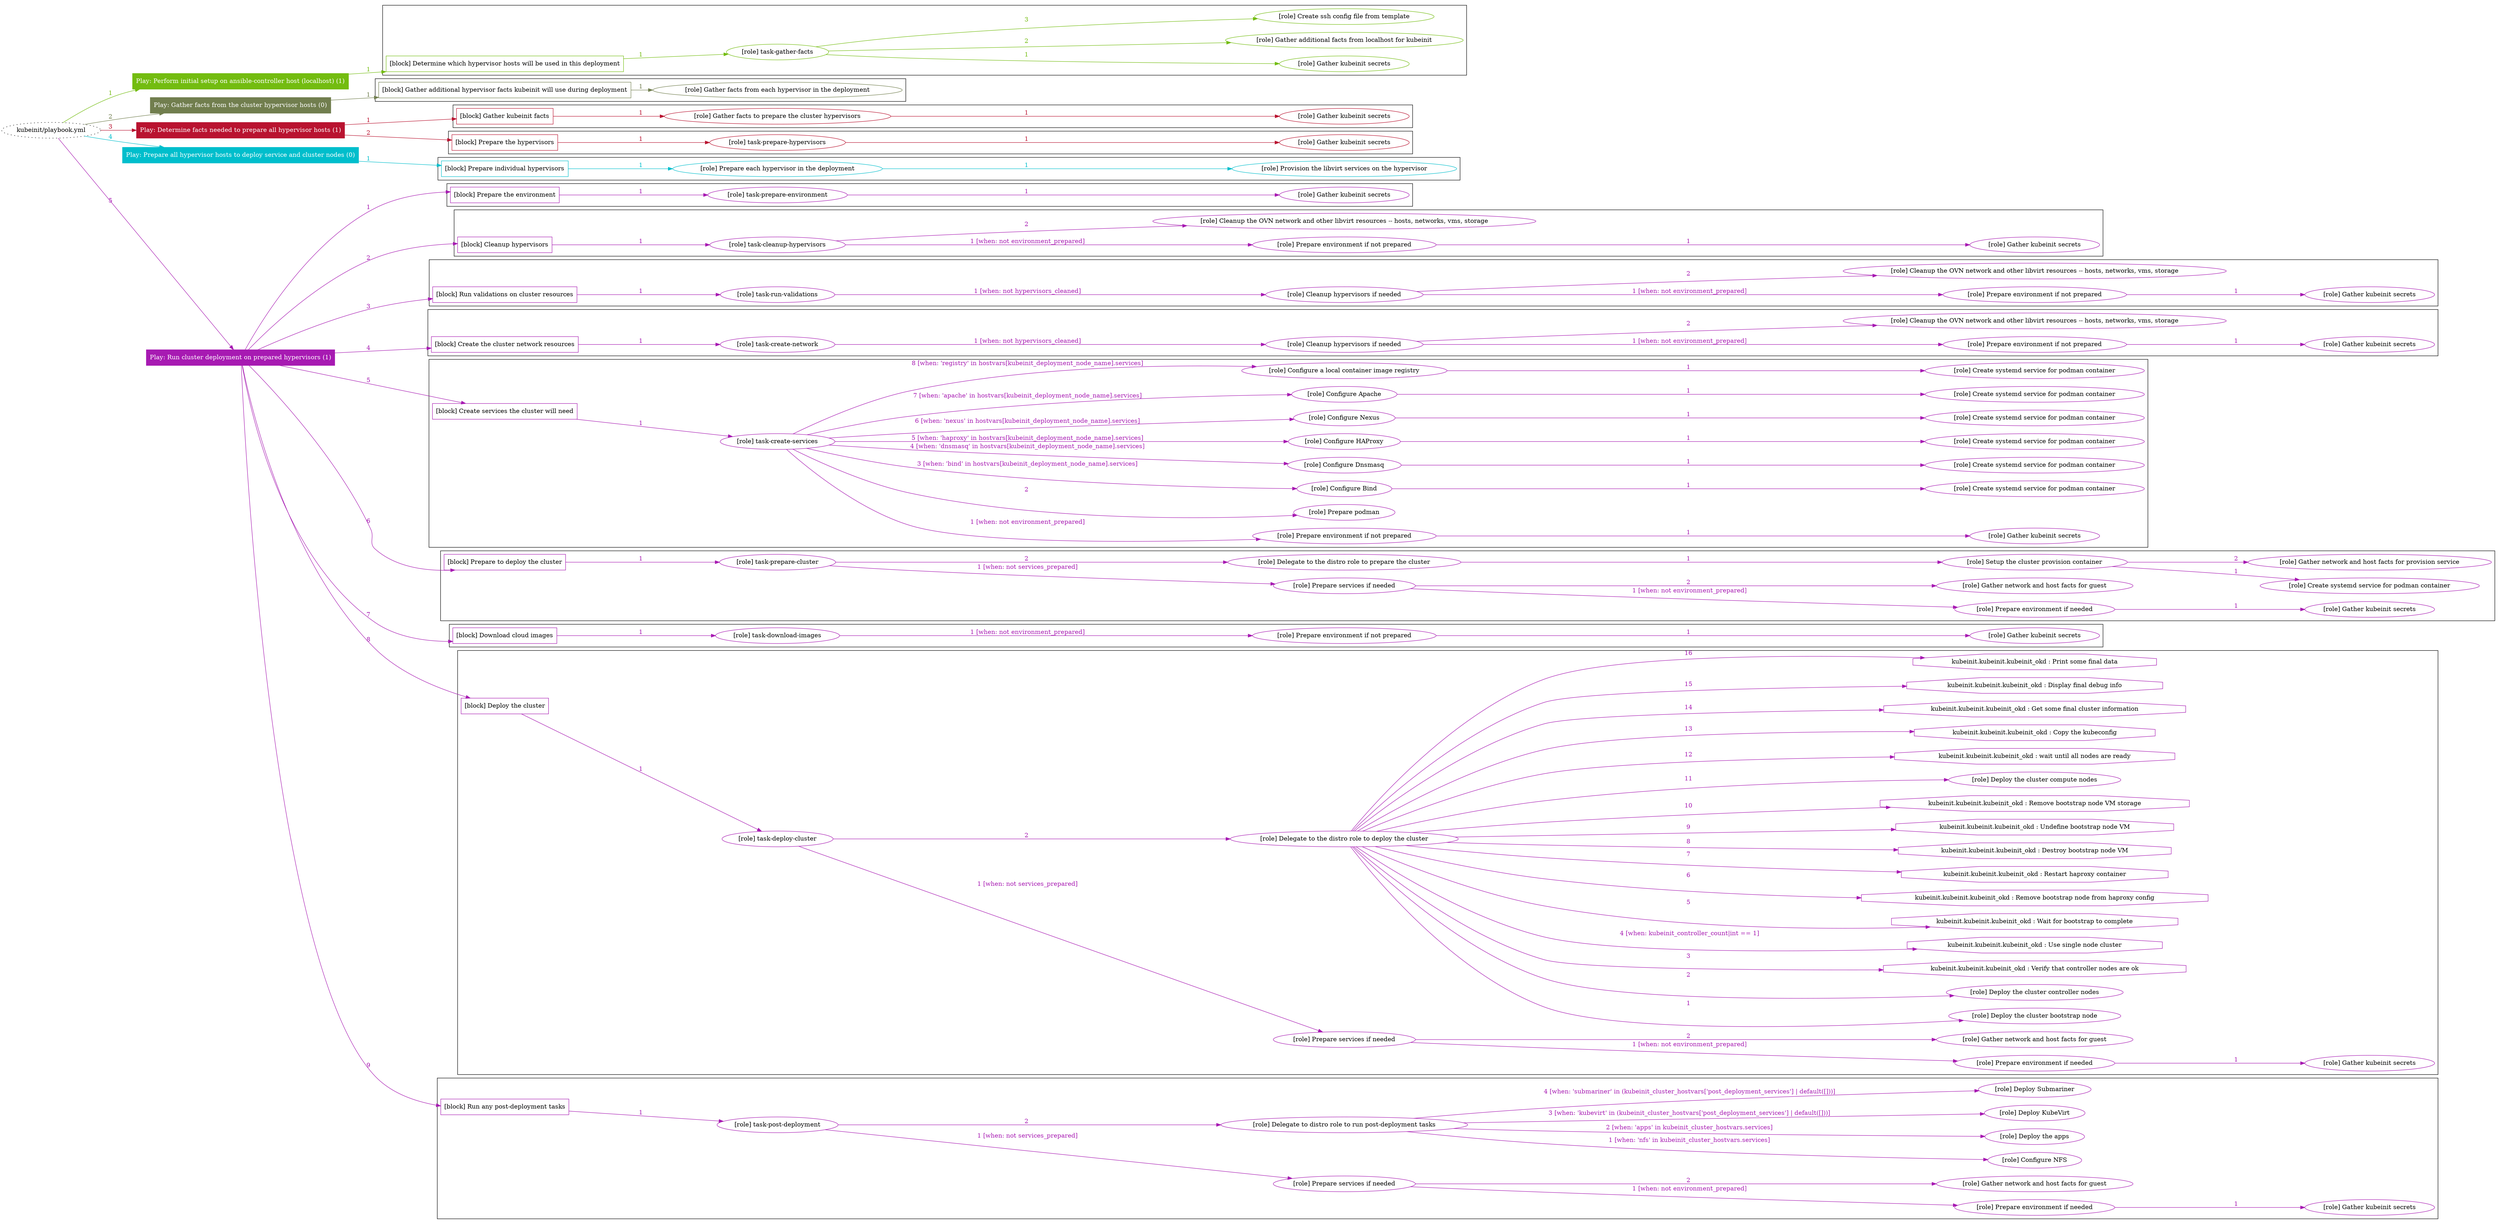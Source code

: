 digraph {
	graph [concentrate=true ordering=in rankdir=LR ratio=fill]
	edge [esep=5 sep=10]
	"kubeinit/playbook.yml" [URL="/home/runner/work/kubeinit/kubeinit/kubeinit/playbook.yml" id=playbook_c4d3432f style=dotted]
	"kubeinit/playbook.yml" -> play_cd29780c [label="1 " color="#73bc10" fontcolor="#73bc10" id=edge_2e0202db labeltooltip="1 " tooltip="1 "]
	subgraph "Play: Perform initial setup on ansible-controller host (localhost) (1)" {
		play_cd29780c [label="Play: Perform initial setup on ansible-controller host (localhost) (1)" URL="/home/runner/work/kubeinit/kubeinit/kubeinit/playbook.yml" color="#73bc10" fontcolor="#ffffff" id=play_cd29780c shape=box style=filled tooltip=localhost]
		play_cd29780c -> block_197fd288 [label=1 color="#73bc10" fontcolor="#73bc10" id=edge_9e8c7dcc labeltooltip=1 tooltip=1]
		subgraph cluster_block_197fd288 {
			block_197fd288 [label="[block] Determine which hypervisor hosts will be used in this deployment" URL="/home/runner/work/kubeinit/kubeinit/kubeinit/playbook.yml" color="#73bc10" id=block_197fd288 labeltooltip="Determine which hypervisor hosts will be used in this deployment" shape=box tooltip="Determine which hypervisor hosts will be used in this deployment"]
			block_197fd288 -> role_1648de6a [label="1 " color="#73bc10" fontcolor="#73bc10" id=edge_9220f8f6 labeltooltip="1 " tooltip="1 "]
			subgraph "task-gather-facts" {
				role_1648de6a [label="[role] task-gather-facts" URL="/home/runner/work/kubeinit/kubeinit/kubeinit/playbook.yml" color="#73bc10" id=role_1648de6a tooltip="task-gather-facts"]
				role_1648de6a -> role_ef121a30 [label="1 " color="#73bc10" fontcolor="#73bc10" id=edge_6e8f5e48 labeltooltip="1 " tooltip="1 "]
				subgraph "Gather kubeinit secrets" {
					role_ef121a30 [label="[role] Gather kubeinit secrets" URL="/home/runner/.ansible/collections/ansible_collections/kubeinit/kubeinit/roles/kubeinit_prepare/tasks/build_hypervisors_group.yml" color="#73bc10" id=role_ef121a30 tooltip="Gather kubeinit secrets"]
				}
				role_1648de6a -> role_f07cd68c [label="2 " color="#73bc10" fontcolor="#73bc10" id=edge_1c71c338 labeltooltip="2 " tooltip="2 "]
				subgraph "Gather additional facts from localhost for kubeinit" {
					role_f07cd68c [label="[role] Gather additional facts from localhost for kubeinit" URL="/home/runner/.ansible/collections/ansible_collections/kubeinit/kubeinit/roles/kubeinit_prepare/tasks/build_hypervisors_group.yml" color="#73bc10" id=role_f07cd68c tooltip="Gather additional facts from localhost for kubeinit"]
				}
				role_1648de6a -> role_0236a379 [label="3 " color="#73bc10" fontcolor="#73bc10" id=edge_98c582c3 labeltooltip="3 " tooltip="3 "]
				subgraph "Create ssh config file from template" {
					role_0236a379 [label="[role] Create ssh config file from template" URL="/home/runner/.ansible/collections/ansible_collections/kubeinit/kubeinit/roles/kubeinit_prepare/tasks/build_hypervisors_group.yml" color="#73bc10" id=role_0236a379 tooltip="Create ssh config file from template"]
				}
			}
		}
	}
	"kubeinit/playbook.yml" -> play_8e2837c6 [label="2 " color="#717e4e" fontcolor="#717e4e" id=edge_7dd32201 labeltooltip="2 " tooltip="2 "]
	subgraph "Play: Gather facts from the cluster hypervisor hosts (0)" {
		play_8e2837c6 [label="Play: Gather facts from the cluster hypervisor hosts (0)" URL="/home/runner/work/kubeinit/kubeinit/kubeinit/playbook.yml" color="#717e4e" fontcolor="#ffffff" id=play_8e2837c6 shape=box style=filled tooltip="Play: Gather facts from the cluster hypervisor hosts (0)"]
		play_8e2837c6 -> block_adbed93a [label=1 color="#717e4e" fontcolor="#717e4e" id=edge_3a21578e labeltooltip=1 tooltip=1]
		subgraph cluster_block_adbed93a {
			block_adbed93a [label="[block] Gather additional hypervisor facts kubeinit will use during deployment" URL="/home/runner/work/kubeinit/kubeinit/kubeinit/playbook.yml" color="#717e4e" id=block_adbed93a labeltooltip="Gather additional hypervisor facts kubeinit will use during deployment" shape=box tooltip="Gather additional hypervisor facts kubeinit will use during deployment"]
			block_adbed93a -> role_b770455c [label="1 " color="#717e4e" fontcolor="#717e4e" id=edge_12ca8ce4 labeltooltip="1 " tooltip="1 "]
			subgraph "Gather facts from each hypervisor in the deployment" {
				role_b770455c [label="[role] Gather facts from each hypervisor in the deployment" URL="/home/runner/work/kubeinit/kubeinit/kubeinit/playbook.yml" color="#717e4e" id=role_b770455c tooltip="Gather facts from each hypervisor in the deployment"]
			}
		}
	}
	"kubeinit/playbook.yml" -> play_994c0980 [label="3 " color="#b91330" fontcolor="#b91330" id=edge_c94c2992 labeltooltip="3 " tooltip="3 "]
	subgraph "Play: Determine facts needed to prepare all hypervisor hosts (1)" {
		play_994c0980 [label="Play: Determine facts needed to prepare all hypervisor hosts (1)" URL="/home/runner/work/kubeinit/kubeinit/kubeinit/playbook.yml" color="#b91330" fontcolor="#ffffff" id=play_994c0980 shape=box style=filled tooltip=localhost]
		play_994c0980 -> block_466308b8 [label=1 color="#b91330" fontcolor="#b91330" id=edge_34e60f19 labeltooltip=1 tooltip=1]
		subgraph cluster_block_466308b8 {
			block_466308b8 [label="[block] Gather kubeinit facts" URL="/home/runner/work/kubeinit/kubeinit/kubeinit/playbook.yml" color="#b91330" id=block_466308b8 labeltooltip="Gather kubeinit facts" shape=box tooltip="Gather kubeinit facts"]
			block_466308b8 -> role_203bd716 [label="1 " color="#b91330" fontcolor="#b91330" id=edge_0c943f32 labeltooltip="1 " tooltip="1 "]
			subgraph "Gather facts to prepare the cluster hypervisors" {
				role_203bd716 [label="[role] Gather facts to prepare the cluster hypervisors" URL="/home/runner/work/kubeinit/kubeinit/kubeinit/playbook.yml" color="#b91330" id=role_203bd716 tooltip="Gather facts to prepare the cluster hypervisors"]
				role_203bd716 -> role_24edb521 [label="1 " color="#b91330" fontcolor="#b91330" id=edge_58701f27 labeltooltip="1 " tooltip="1 "]
				subgraph "Gather kubeinit secrets" {
					role_24edb521 [label="[role] Gather kubeinit secrets" URL="/home/runner/.ansible/collections/ansible_collections/kubeinit/kubeinit/roles/kubeinit_prepare/tasks/gather_kubeinit_facts.yml" color="#b91330" id=role_24edb521 tooltip="Gather kubeinit secrets"]
				}
			}
		}
		play_994c0980 -> block_84ade660 [label=2 color="#b91330" fontcolor="#b91330" id=edge_c3385de6 labeltooltip=2 tooltip=2]
		subgraph cluster_block_84ade660 {
			block_84ade660 [label="[block] Prepare the hypervisors" URL="/home/runner/work/kubeinit/kubeinit/kubeinit/playbook.yml" color="#b91330" id=block_84ade660 labeltooltip="Prepare the hypervisors" shape=box tooltip="Prepare the hypervisors"]
			block_84ade660 -> role_e37a0176 [label="1 " color="#b91330" fontcolor="#b91330" id=edge_8224c7ac labeltooltip="1 " tooltip="1 "]
			subgraph "task-prepare-hypervisors" {
				role_e37a0176 [label="[role] task-prepare-hypervisors" URL="/home/runner/work/kubeinit/kubeinit/kubeinit/playbook.yml" color="#b91330" id=role_e37a0176 tooltip="task-prepare-hypervisors"]
				role_e37a0176 -> role_591ce38e [label="1 " color="#b91330" fontcolor="#b91330" id=edge_34db3a9b labeltooltip="1 " tooltip="1 "]
				subgraph "Gather kubeinit secrets" {
					role_591ce38e [label="[role] Gather kubeinit secrets" URL="/home/runner/.ansible/collections/ansible_collections/kubeinit/kubeinit/roles/kubeinit_prepare/tasks/gather_kubeinit_facts.yml" color="#b91330" id=role_591ce38e tooltip="Gather kubeinit secrets"]
				}
			}
		}
	}
	"kubeinit/playbook.yml" -> play_8958a615 [label="4 " color="#00becc" fontcolor="#00becc" id=edge_ee5c03a2 labeltooltip="4 " tooltip="4 "]
	subgraph "Play: Prepare all hypervisor hosts to deploy service and cluster nodes (0)" {
		play_8958a615 [label="Play: Prepare all hypervisor hosts to deploy service and cluster nodes (0)" URL="/home/runner/work/kubeinit/kubeinit/kubeinit/playbook.yml" color="#00becc" fontcolor="#ffffff" id=play_8958a615 shape=box style=filled tooltip="Play: Prepare all hypervisor hosts to deploy service and cluster nodes (0)"]
		play_8958a615 -> block_ee07dc0f [label=1 color="#00becc" fontcolor="#00becc" id=edge_0075fde1 labeltooltip=1 tooltip=1]
		subgraph cluster_block_ee07dc0f {
			block_ee07dc0f [label="[block] Prepare individual hypervisors" URL="/home/runner/work/kubeinit/kubeinit/kubeinit/playbook.yml" color="#00becc" id=block_ee07dc0f labeltooltip="Prepare individual hypervisors" shape=box tooltip="Prepare individual hypervisors"]
			block_ee07dc0f -> role_b9882905 [label="1 " color="#00becc" fontcolor="#00becc" id=edge_114e7cd7 labeltooltip="1 " tooltip="1 "]
			subgraph "Prepare each hypervisor in the deployment" {
				role_b9882905 [label="[role] Prepare each hypervisor in the deployment" URL="/home/runner/work/kubeinit/kubeinit/kubeinit/playbook.yml" color="#00becc" id=role_b9882905 tooltip="Prepare each hypervisor in the deployment"]
				role_b9882905 -> role_0d870d12 [label="1 " color="#00becc" fontcolor="#00becc" id=edge_b33a07fb labeltooltip="1 " tooltip="1 "]
				subgraph "Provision the libvirt services on the hypervisor" {
					role_0d870d12 [label="[role] Provision the libvirt services on the hypervisor" URL="/home/runner/.ansible/collections/ansible_collections/kubeinit/kubeinit/roles/kubeinit_prepare/tasks/prepare_hypervisor.yml" color="#00becc" id=role_0d870d12 tooltip="Provision the libvirt services on the hypervisor"]
				}
			}
		}
	}
	"kubeinit/playbook.yml" -> play_27fe9ec4 [label="5 " color="#a71ab2" fontcolor="#a71ab2" id=edge_e209ecdb labeltooltip="5 " tooltip="5 "]
	subgraph "Play: Run cluster deployment on prepared hypervisors (1)" {
		play_27fe9ec4 [label="Play: Run cluster deployment on prepared hypervisors (1)" URL="/home/runner/work/kubeinit/kubeinit/kubeinit/playbook.yml" color="#a71ab2" fontcolor="#ffffff" id=play_27fe9ec4 shape=box style=filled tooltip=localhost]
		play_27fe9ec4 -> block_8d3866d3 [label=1 color="#a71ab2" fontcolor="#a71ab2" id=edge_9d84a3b0 labeltooltip=1 tooltip=1]
		subgraph cluster_block_8d3866d3 {
			block_8d3866d3 [label="[block] Prepare the environment" URL="/home/runner/work/kubeinit/kubeinit/kubeinit/playbook.yml" color="#a71ab2" id=block_8d3866d3 labeltooltip="Prepare the environment" shape=box tooltip="Prepare the environment"]
			block_8d3866d3 -> role_76a72797 [label="1 " color="#a71ab2" fontcolor="#a71ab2" id=edge_682b421b labeltooltip="1 " tooltip="1 "]
			subgraph "task-prepare-environment" {
				role_76a72797 [label="[role] task-prepare-environment" URL="/home/runner/work/kubeinit/kubeinit/kubeinit/playbook.yml" color="#a71ab2" id=role_76a72797 tooltip="task-prepare-environment"]
				role_76a72797 -> role_98009e2b [label="1 " color="#a71ab2" fontcolor="#a71ab2" id=edge_57322896 labeltooltip="1 " tooltip="1 "]
				subgraph "Gather kubeinit secrets" {
					role_98009e2b [label="[role] Gather kubeinit secrets" URL="/home/runner/.ansible/collections/ansible_collections/kubeinit/kubeinit/roles/kubeinit_prepare/tasks/gather_kubeinit_facts.yml" color="#a71ab2" id=role_98009e2b tooltip="Gather kubeinit secrets"]
				}
			}
		}
		play_27fe9ec4 -> block_db587e46 [label=2 color="#a71ab2" fontcolor="#a71ab2" id=edge_03df27ec labeltooltip=2 tooltip=2]
		subgraph cluster_block_db587e46 {
			block_db587e46 [label="[block] Cleanup hypervisors" URL="/home/runner/work/kubeinit/kubeinit/kubeinit/playbook.yml" color="#a71ab2" id=block_db587e46 labeltooltip="Cleanup hypervisors" shape=box tooltip="Cleanup hypervisors"]
			block_db587e46 -> role_328043af [label="1 " color="#a71ab2" fontcolor="#a71ab2" id=edge_63f789e3 labeltooltip="1 " tooltip="1 "]
			subgraph "task-cleanup-hypervisors" {
				role_328043af [label="[role] task-cleanup-hypervisors" URL="/home/runner/work/kubeinit/kubeinit/kubeinit/playbook.yml" color="#a71ab2" id=role_328043af tooltip="task-cleanup-hypervisors"]
				role_328043af -> role_e4301dd5 [label="1 [when: not environment_prepared]" color="#a71ab2" fontcolor="#a71ab2" id=edge_cb6a3210 labeltooltip="1 [when: not environment_prepared]" tooltip="1 [when: not environment_prepared]"]
				subgraph "Prepare environment if not prepared" {
					role_e4301dd5 [label="[role] Prepare environment if not prepared" URL="/home/runner/.ansible/collections/ansible_collections/kubeinit/kubeinit/roles/kubeinit_prepare/tasks/cleanup_hypervisors.yml" color="#a71ab2" id=role_e4301dd5 tooltip="Prepare environment if not prepared"]
					role_e4301dd5 -> role_cbef02f9 [label="1 " color="#a71ab2" fontcolor="#a71ab2" id=edge_efd5a09a labeltooltip="1 " tooltip="1 "]
					subgraph "Gather kubeinit secrets" {
						role_cbef02f9 [label="[role] Gather kubeinit secrets" URL="/home/runner/.ansible/collections/ansible_collections/kubeinit/kubeinit/roles/kubeinit_prepare/tasks/gather_kubeinit_facts.yml" color="#a71ab2" id=role_cbef02f9 tooltip="Gather kubeinit secrets"]
					}
				}
				role_328043af -> role_e9647082 [label="2 " color="#a71ab2" fontcolor="#a71ab2" id=edge_74c30ce4 labeltooltip="2 " tooltip="2 "]
				subgraph "Cleanup the OVN network and other libvirt resources -- hosts, networks, vms, storage" {
					role_e9647082 [label="[role] Cleanup the OVN network and other libvirt resources -- hosts, networks, vms, storage" URL="/home/runner/.ansible/collections/ansible_collections/kubeinit/kubeinit/roles/kubeinit_prepare/tasks/cleanup_hypervisors.yml" color="#a71ab2" id=role_e9647082 tooltip="Cleanup the OVN network and other libvirt resources -- hosts, networks, vms, storage"]
				}
			}
		}
		play_27fe9ec4 -> block_86476e41 [label=3 color="#a71ab2" fontcolor="#a71ab2" id=edge_7eec849b labeltooltip=3 tooltip=3]
		subgraph cluster_block_86476e41 {
			block_86476e41 [label="[block] Run validations on cluster resources" URL="/home/runner/work/kubeinit/kubeinit/kubeinit/playbook.yml" color="#a71ab2" id=block_86476e41 labeltooltip="Run validations on cluster resources" shape=box tooltip="Run validations on cluster resources"]
			block_86476e41 -> role_9a09fae0 [label="1 " color="#a71ab2" fontcolor="#a71ab2" id=edge_6bb22ff9 labeltooltip="1 " tooltip="1 "]
			subgraph "task-run-validations" {
				role_9a09fae0 [label="[role] task-run-validations" URL="/home/runner/work/kubeinit/kubeinit/kubeinit/playbook.yml" color="#a71ab2" id=role_9a09fae0 tooltip="task-run-validations"]
				role_9a09fae0 -> role_e87f820b [label="1 [when: not hypervisors_cleaned]" color="#a71ab2" fontcolor="#a71ab2" id=edge_aca9212c labeltooltip="1 [when: not hypervisors_cleaned]" tooltip="1 [when: not hypervisors_cleaned]"]
				subgraph "Cleanup hypervisors if needed" {
					role_e87f820b [label="[role] Cleanup hypervisors if needed" URL="/home/runner/.ansible/collections/ansible_collections/kubeinit/kubeinit/roles/kubeinit_validations/tasks/main.yml" color="#a71ab2" id=role_e87f820b tooltip="Cleanup hypervisors if needed"]
					role_e87f820b -> role_277ac6c9 [label="1 [when: not environment_prepared]" color="#a71ab2" fontcolor="#a71ab2" id=edge_9cb7248a labeltooltip="1 [when: not environment_prepared]" tooltip="1 [when: not environment_prepared]"]
					subgraph "Prepare environment if not prepared" {
						role_277ac6c9 [label="[role] Prepare environment if not prepared" URL="/home/runner/.ansible/collections/ansible_collections/kubeinit/kubeinit/roles/kubeinit_prepare/tasks/cleanup_hypervisors.yml" color="#a71ab2" id=role_277ac6c9 tooltip="Prepare environment if not prepared"]
						role_277ac6c9 -> role_ce7a43f5 [label="1 " color="#a71ab2" fontcolor="#a71ab2" id=edge_0d0d10e6 labeltooltip="1 " tooltip="1 "]
						subgraph "Gather kubeinit secrets" {
							role_ce7a43f5 [label="[role] Gather kubeinit secrets" URL="/home/runner/.ansible/collections/ansible_collections/kubeinit/kubeinit/roles/kubeinit_prepare/tasks/gather_kubeinit_facts.yml" color="#a71ab2" id=role_ce7a43f5 tooltip="Gather kubeinit secrets"]
						}
					}
					role_e87f820b -> role_dd7397f9 [label="2 " color="#a71ab2" fontcolor="#a71ab2" id=edge_d005987d labeltooltip="2 " tooltip="2 "]
					subgraph "Cleanup the OVN network and other libvirt resources -- hosts, networks, vms, storage" {
						role_dd7397f9 [label="[role] Cleanup the OVN network and other libvirt resources -- hosts, networks, vms, storage" URL="/home/runner/.ansible/collections/ansible_collections/kubeinit/kubeinit/roles/kubeinit_prepare/tasks/cleanup_hypervisors.yml" color="#a71ab2" id=role_dd7397f9 tooltip="Cleanup the OVN network and other libvirt resources -- hosts, networks, vms, storage"]
					}
				}
			}
		}
		play_27fe9ec4 -> block_c75e6caa [label=4 color="#a71ab2" fontcolor="#a71ab2" id=edge_d02d2789 labeltooltip=4 tooltip=4]
		subgraph cluster_block_c75e6caa {
			block_c75e6caa [label="[block] Create the cluster network resources" URL="/home/runner/work/kubeinit/kubeinit/kubeinit/playbook.yml" color="#a71ab2" id=block_c75e6caa labeltooltip="Create the cluster network resources" shape=box tooltip="Create the cluster network resources"]
			block_c75e6caa -> role_887b552c [label="1 " color="#a71ab2" fontcolor="#a71ab2" id=edge_24cbf76a labeltooltip="1 " tooltip="1 "]
			subgraph "task-create-network" {
				role_887b552c [label="[role] task-create-network" URL="/home/runner/work/kubeinit/kubeinit/kubeinit/playbook.yml" color="#a71ab2" id=role_887b552c tooltip="task-create-network"]
				role_887b552c -> role_553ac8f7 [label="1 [when: not hypervisors_cleaned]" color="#a71ab2" fontcolor="#a71ab2" id=edge_dc00c0ab labeltooltip="1 [when: not hypervisors_cleaned]" tooltip="1 [when: not hypervisors_cleaned]"]
				subgraph "Cleanup hypervisors if needed" {
					role_553ac8f7 [label="[role] Cleanup hypervisors if needed" URL="/home/runner/.ansible/collections/ansible_collections/kubeinit/kubeinit/roles/kubeinit_libvirt/tasks/create_network.yml" color="#a71ab2" id=role_553ac8f7 tooltip="Cleanup hypervisors if needed"]
					role_553ac8f7 -> role_48a69947 [label="1 [when: not environment_prepared]" color="#a71ab2" fontcolor="#a71ab2" id=edge_240fadf7 labeltooltip="1 [when: not environment_prepared]" tooltip="1 [when: not environment_prepared]"]
					subgraph "Prepare environment if not prepared" {
						role_48a69947 [label="[role] Prepare environment if not prepared" URL="/home/runner/.ansible/collections/ansible_collections/kubeinit/kubeinit/roles/kubeinit_prepare/tasks/cleanup_hypervisors.yml" color="#a71ab2" id=role_48a69947 tooltip="Prepare environment if not prepared"]
						role_48a69947 -> role_a59e1014 [label="1 " color="#a71ab2" fontcolor="#a71ab2" id=edge_7b1d7bd3 labeltooltip="1 " tooltip="1 "]
						subgraph "Gather kubeinit secrets" {
							role_a59e1014 [label="[role] Gather kubeinit secrets" URL="/home/runner/.ansible/collections/ansible_collections/kubeinit/kubeinit/roles/kubeinit_prepare/tasks/gather_kubeinit_facts.yml" color="#a71ab2" id=role_a59e1014 tooltip="Gather kubeinit secrets"]
						}
					}
					role_553ac8f7 -> role_fbbebf35 [label="2 " color="#a71ab2" fontcolor="#a71ab2" id=edge_d66916c2 labeltooltip="2 " tooltip="2 "]
					subgraph "Cleanup the OVN network and other libvirt resources -- hosts, networks, vms, storage" {
						role_fbbebf35 [label="[role] Cleanup the OVN network and other libvirt resources -- hosts, networks, vms, storage" URL="/home/runner/.ansible/collections/ansible_collections/kubeinit/kubeinit/roles/kubeinit_prepare/tasks/cleanup_hypervisors.yml" color="#a71ab2" id=role_fbbebf35 tooltip="Cleanup the OVN network and other libvirt resources -- hosts, networks, vms, storage"]
					}
				}
			}
		}
		play_27fe9ec4 -> block_3537aca4 [label=5 color="#a71ab2" fontcolor="#a71ab2" id=edge_b7a80617 labeltooltip=5 tooltip=5]
		subgraph cluster_block_3537aca4 {
			block_3537aca4 [label="[block] Create services the cluster will need" URL="/home/runner/work/kubeinit/kubeinit/kubeinit/playbook.yml" color="#a71ab2" id=block_3537aca4 labeltooltip="Create services the cluster will need" shape=box tooltip="Create services the cluster will need"]
			block_3537aca4 -> role_fdfc2f88 [label="1 " color="#a71ab2" fontcolor="#a71ab2" id=edge_12eb3f15 labeltooltip="1 " tooltip="1 "]
			subgraph "task-create-services" {
				role_fdfc2f88 [label="[role] task-create-services" URL="/home/runner/work/kubeinit/kubeinit/kubeinit/playbook.yml" color="#a71ab2" id=role_fdfc2f88 tooltip="task-create-services"]
				role_fdfc2f88 -> role_a978311b [label="1 [when: not environment_prepared]" color="#a71ab2" fontcolor="#a71ab2" id=edge_fd0b427e labeltooltip="1 [when: not environment_prepared]" tooltip="1 [when: not environment_prepared]"]
				subgraph "Prepare environment if not prepared" {
					role_a978311b [label="[role] Prepare environment if not prepared" URL="/home/runner/.ansible/collections/ansible_collections/kubeinit/kubeinit/roles/kubeinit_services/tasks/main.yml" color="#a71ab2" id=role_a978311b tooltip="Prepare environment if not prepared"]
					role_a978311b -> role_39cdb8f4 [label="1 " color="#a71ab2" fontcolor="#a71ab2" id=edge_56040339 labeltooltip="1 " tooltip="1 "]
					subgraph "Gather kubeinit secrets" {
						role_39cdb8f4 [label="[role] Gather kubeinit secrets" URL="/home/runner/.ansible/collections/ansible_collections/kubeinit/kubeinit/roles/kubeinit_prepare/tasks/gather_kubeinit_facts.yml" color="#a71ab2" id=role_39cdb8f4 tooltip="Gather kubeinit secrets"]
					}
				}
				role_fdfc2f88 -> role_109c5a34 [label="2 " color="#a71ab2" fontcolor="#a71ab2" id=edge_f9bd591e labeltooltip="2 " tooltip="2 "]
				subgraph "Prepare podman" {
					role_109c5a34 [label="[role] Prepare podman" URL="/home/runner/.ansible/collections/ansible_collections/kubeinit/kubeinit/roles/kubeinit_services/tasks/00_create_service_pod.yml" color="#a71ab2" id=role_109c5a34 tooltip="Prepare podman"]
				}
				role_fdfc2f88 -> role_2d6cca50 [label="3 [when: 'bind' in hostvars[kubeinit_deployment_node_name].services]" color="#a71ab2" fontcolor="#a71ab2" id=edge_6b6f554a labeltooltip="3 [when: 'bind' in hostvars[kubeinit_deployment_node_name].services]" tooltip="3 [when: 'bind' in hostvars[kubeinit_deployment_node_name].services]"]
				subgraph "Configure Bind" {
					role_2d6cca50 [label="[role] Configure Bind" URL="/home/runner/.ansible/collections/ansible_collections/kubeinit/kubeinit/roles/kubeinit_services/tasks/start_services_containers.yml" color="#a71ab2" id=role_2d6cca50 tooltip="Configure Bind"]
					role_2d6cca50 -> role_9e24c53d [label="1 " color="#a71ab2" fontcolor="#a71ab2" id=edge_92596368 labeltooltip="1 " tooltip="1 "]
					subgraph "Create systemd service for podman container" {
						role_9e24c53d [label="[role] Create systemd service for podman container" URL="/home/runner/.ansible/collections/ansible_collections/kubeinit/kubeinit/roles/kubeinit_bind/tasks/main.yml" color="#a71ab2" id=role_9e24c53d tooltip="Create systemd service for podman container"]
					}
				}
				role_fdfc2f88 -> role_d2b1c80c [label="4 [when: 'dnsmasq' in hostvars[kubeinit_deployment_node_name].services]" color="#a71ab2" fontcolor="#a71ab2" id=edge_d142f340 labeltooltip="4 [when: 'dnsmasq' in hostvars[kubeinit_deployment_node_name].services]" tooltip="4 [when: 'dnsmasq' in hostvars[kubeinit_deployment_node_name].services]"]
				subgraph "Configure Dnsmasq" {
					role_d2b1c80c [label="[role] Configure Dnsmasq" URL="/home/runner/.ansible/collections/ansible_collections/kubeinit/kubeinit/roles/kubeinit_services/tasks/start_services_containers.yml" color="#a71ab2" id=role_d2b1c80c tooltip="Configure Dnsmasq"]
					role_d2b1c80c -> role_1af8e954 [label="1 " color="#a71ab2" fontcolor="#a71ab2" id=edge_158db539 labeltooltip="1 " tooltip="1 "]
					subgraph "Create systemd service for podman container" {
						role_1af8e954 [label="[role] Create systemd service for podman container" URL="/home/runner/.ansible/collections/ansible_collections/kubeinit/kubeinit/roles/kubeinit_dnsmasq/tasks/main.yml" color="#a71ab2" id=role_1af8e954 tooltip="Create systemd service for podman container"]
					}
				}
				role_fdfc2f88 -> role_d9fbbd1a [label="5 [when: 'haproxy' in hostvars[kubeinit_deployment_node_name].services]" color="#a71ab2" fontcolor="#a71ab2" id=edge_b8bd0721 labeltooltip="5 [when: 'haproxy' in hostvars[kubeinit_deployment_node_name].services]" tooltip="5 [when: 'haproxy' in hostvars[kubeinit_deployment_node_name].services]"]
				subgraph "Configure HAProxy" {
					role_d9fbbd1a [label="[role] Configure HAProxy" URL="/home/runner/.ansible/collections/ansible_collections/kubeinit/kubeinit/roles/kubeinit_services/tasks/start_services_containers.yml" color="#a71ab2" id=role_d9fbbd1a tooltip="Configure HAProxy"]
					role_d9fbbd1a -> role_b71fa944 [label="1 " color="#a71ab2" fontcolor="#a71ab2" id=edge_714269a1 labeltooltip="1 " tooltip="1 "]
					subgraph "Create systemd service for podman container" {
						role_b71fa944 [label="[role] Create systemd service for podman container" URL="/home/runner/.ansible/collections/ansible_collections/kubeinit/kubeinit/roles/kubeinit_haproxy/tasks/main.yml" color="#a71ab2" id=role_b71fa944 tooltip="Create systemd service for podman container"]
					}
				}
				role_fdfc2f88 -> role_614e729b [label="6 [when: 'nexus' in hostvars[kubeinit_deployment_node_name].services]" color="#a71ab2" fontcolor="#a71ab2" id=edge_9c771cd7 labeltooltip="6 [when: 'nexus' in hostvars[kubeinit_deployment_node_name].services]" tooltip="6 [when: 'nexus' in hostvars[kubeinit_deployment_node_name].services]"]
				subgraph "Configure Nexus" {
					role_614e729b [label="[role] Configure Nexus" URL="/home/runner/.ansible/collections/ansible_collections/kubeinit/kubeinit/roles/kubeinit_services/tasks/start_services_containers.yml" color="#a71ab2" id=role_614e729b tooltip="Configure Nexus"]
					role_614e729b -> role_2abdf08f [label="1 " color="#a71ab2" fontcolor="#a71ab2" id=edge_94a276b9 labeltooltip="1 " tooltip="1 "]
					subgraph "Create systemd service for podman container" {
						role_2abdf08f [label="[role] Create systemd service for podman container" URL="/home/runner/.ansible/collections/ansible_collections/kubeinit/kubeinit/roles/kubeinit_nexus/tasks/main.yml" color="#a71ab2" id=role_2abdf08f tooltip="Create systemd service for podman container"]
					}
				}
				role_fdfc2f88 -> role_57a69c19 [label="7 [when: 'apache' in hostvars[kubeinit_deployment_node_name].services]" color="#a71ab2" fontcolor="#a71ab2" id=edge_f5af5fd9 labeltooltip="7 [when: 'apache' in hostvars[kubeinit_deployment_node_name].services]" tooltip="7 [when: 'apache' in hostvars[kubeinit_deployment_node_name].services]"]
				subgraph "Configure Apache" {
					role_57a69c19 [label="[role] Configure Apache" URL="/home/runner/.ansible/collections/ansible_collections/kubeinit/kubeinit/roles/kubeinit_services/tasks/start_services_containers.yml" color="#a71ab2" id=role_57a69c19 tooltip="Configure Apache"]
					role_57a69c19 -> role_7bb1da88 [label="1 " color="#a71ab2" fontcolor="#a71ab2" id=edge_452f24d8 labeltooltip="1 " tooltip="1 "]
					subgraph "Create systemd service for podman container" {
						role_7bb1da88 [label="[role] Create systemd service for podman container" URL="/home/runner/.ansible/collections/ansible_collections/kubeinit/kubeinit/roles/kubeinit_apache/tasks/main.yml" color="#a71ab2" id=role_7bb1da88 tooltip="Create systemd service for podman container"]
					}
				}
				role_fdfc2f88 -> role_6b0d651e [label="8 [when: 'registry' in hostvars[kubeinit_deployment_node_name].services]" color="#a71ab2" fontcolor="#a71ab2" id=edge_eb849af6 labeltooltip="8 [when: 'registry' in hostvars[kubeinit_deployment_node_name].services]" tooltip="8 [when: 'registry' in hostvars[kubeinit_deployment_node_name].services]"]
				subgraph "Configure a local container image registry" {
					role_6b0d651e [label="[role] Configure a local container image registry" URL="/home/runner/.ansible/collections/ansible_collections/kubeinit/kubeinit/roles/kubeinit_services/tasks/start_services_containers.yml" color="#a71ab2" id=role_6b0d651e tooltip="Configure a local container image registry"]
					role_6b0d651e -> role_32efd203 [label="1 " color="#a71ab2" fontcolor="#a71ab2" id=edge_e5e0d21f labeltooltip="1 " tooltip="1 "]
					subgraph "Create systemd service for podman container" {
						role_32efd203 [label="[role] Create systemd service for podman container" URL="/home/runner/.ansible/collections/ansible_collections/kubeinit/kubeinit/roles/kubeinit_registry/tasks/main.yml" color="#a71ab2" id=role_32efd203 tooltip="Create systemd service for podman container"]
					}
				}
			}
		}
		play_27fe9ec4 -> block_f7877a48 [label=6 color="#a71ab2" fontcolor="#a71ab2" id=edge_c3a71f4b labeltooltip=6 tooltip=6]
		subgraph cluster_block_f7877a48 {
			block_f7877a48 [label="[block] Prepare to deploy the cluster" URL="/home/runner/work/kubeinit/kubeinit/kubeinit/playbook.yml" color="#a71ab2" id=block_f7877a48 labeltooltip="Prepare to deploy the cluster" shape=box tooltip="Prepare to deploy the cluster"]
			block_f7877a48 -> role_cda4967d [label="1 " color="#a71ab2" fontcolor="#a71ab2" id=edge_eb6b50a8 labeltooltip="1 " tooltip="1 "]
			subgraph "task-prepare-cluster" {
				role_cda4967d [label="[role] task-prepare-cluster" URL="/home/runner/work/kubeinit/kubeinit/kubeinit/playbook.yml" color="#a71ab2" id=role_cda4967d tooltip="task-prepare-cluster"]
				role_cda4967d -> role_df9ff987 [label="1 [when: not services_prepared]" color="#a71ab2" fontcolor="#a71ab2" id=edge_aa88a1e3 labeltooltip="1 [when: not services_prepared]" tooltip="1 [when: not services_prepared]"]
				subgraph "Prepare services if needed" {
					role_df9ff987 [label="[role] Prepare services if needed" URL="/home/runner/.ansible/collections/ansible_collections/kubeinit/kubeinit/roles/kubeinit_prepare/tasks/prepare_cluster.yml" color="#a71ab2" id=role_df9ff987 tooltip="Prepare services if needed"]
					role_df9ff987 -> role_1aeb1abb [label="1 [when: not environment_prepared]" color="#a71ab2" fontcolor="#a71ab2" id=edge_2e41c2fc labeltooltip="1 [when: not environment_prepared]" tooltip="1 [when: not environment_prepared]"]
					subgraph "Prepare environment if needed" {
						role_1aeb1abb [label="[role] Prepare environment if needed" URL="/home/runner/.ansible/collections/ansible_collections/kubeinit/kubeinit/roles/kubeinit_services/tasks/prepare_services.yml" color="#a71ab2" id=role_1aeb1abb tooltip="Prepare environment if needed"]
						role_1aeb1abb -> role_b569f7c4 [label="1 " color="#a71ab2" fontcolor="#a71ab2" id=edge_88034eeb labeltooltip="1 " tooltip="1 "]
						subgraph "Gather kubeinit secrets" {
							role_b569f7c4 [label="[role] Gather kubeinit secrets" URL="/home/runner/.ansible/collections/ansible_collections/kubeinit/kubeinit/roles/kubeinit_prepare/tasks/gather_kubeinit_facts.yml" color="#a71ab2" id=role_b569f7c4 tooltip="Gather kubeinit secrets"]
						}
					}
					role_df9ff987 -> role_066e1bd6 [label="2 " color="#a71ab2" fontcolor="#a71ab2" id=edge_70adb2c7 labeltooltip="2 " tooltip="2 "]
					subgraph "Gather network and host facts for guest" {
						role_066e1bd6 [label="[role] Gather network and host facts for guest" URL="/home/runner/.ansible/collections/ansible_collections/kubeinit/kubeinit/roles/kubeinit_services/tasks/prepare_services.yml" color="#a71ab2" id=role_066e1bd6 tooltip="Gather network and host facts for guest"]
					}
				}
				role_cda4967d -> role_40e8c6d4 [label="2 " color="#a71ab2" fontcolor="#a71ab2" id=edge_b5aa3b9a labeltooltip="2 " tooltip="2 "]
				subgraph "Delegate to the distro role to prepare the cluster" {
					role_40e8c6d4 [label="[role] Delegate to the distro role to prepare the cluster" URL="/home/runner/.ansible/collections/ansible_collections/kubeinit/kubeinit/roles/kubeinit_prepare/tasks/prepare_cluster.yml" color="#a71ab2" id=role_40e8c6d4 tooltip="Delegate to the distro role to prepare the cluster"]
					role_40e8c6d4 -> role_6a97309e [label="1 " color="#a71ab2" fontcolor="#a71ab2" id=edge_92cd28b9 labeltooltip="1 " tooltip="1 "]
					subgraph "Setup the cluster provision container" {
						role_6a97309e [label="[role] Setup the cluster provision container" URL="/home/runner/.ansible/collections/ansible_collections/kubeinit/kubeinit/roles/kubeinit_okd/tasks/prepare_cluster.yml" color="#a71ab2" id=role_6a97309e tooltip="Setup the cluster provision container"]
						role_6a97309e -> role_50153538 [label="1 " color="#a71ab2" fontcolor="#a71ab2" id=edge_dfab6ca7 labeltooltip="1 " tooltip="1 "]
						subgraph "Create systemd service for podman container" {
							role_50153538 [label="[role] Create systemd service for podman container" URL="/home/runner/.ansible/collections/ansible_collections/kubeinit/kubeinit/roles/kubeinit_services/tasks/create_provision_container.yml" color="#a71ab2" id=role_50153538 tooltip="Create systemd service for podman container"]
						}
						role_6a97309e -> role_e7d0301c [label="2 " color="#a71ab2" fontcolor="#a71ab2" id=edge_9a14817e labeltooltip="2 " tooltip="2 "]
						subgraph "Gather network and host facts for provision service" {
							role_e7d0301c [label="[role] Gather network and host facts for provision service" URL="/home/runner/.ansible/collections/ansible_collections/kubeinit/kubeinit/roles/kubeinit_services/tasks/create_provision_container.yml" color="#a71ab2" id=role_e7d0301c tooltip="Gather network and host facts for provision service"]
						}
					}
				}
			}
		}
		play_27fe9ec4 -> block_77f28e79 [label=7 color="#a71ab2" fontcolor="#a71ab2" id=edge_5c443a0f labeltooltip=7 tooltip=7]
		subgraph cluster_block_77f28e79 {
			block_77f28e79 [label="[block] Download cloud images" URL="/home/runner/work/kubeinit/kubeinit/kubeinit/playbook.yml" color="#a71ab2" id=block_77f28e79 labeltooltip="Download cloud images" shape=box tooltip="Download cloud images"]
			block_77f28e79 -> role_dc780ac3 [label="1 " color="#a71ab2" fontcolor="#a71ab2" id=edge_82988773 labeltooltip="1 " tooltip="1 "]
			subgraph "task-download-images" {
				role_dc780ac3 [label="[role] task-download-images" URL="/home/runner/work/kubeinit/kubeinit/kubeinit/playbook.yml" color="#a71ab2" id=role_dc780ac3 tooltip="task-download-images"]
				role_dc780ac3 -> role_0959bbd6 [label="1 [when: not environment_prepared]" color="#a71ab2" fontcolor="#a71ab2" id=edge_03b2c8cf labeltooltip="1 [when: not environment_prepared]" tooltip="1 [when: not environment_prepared]"]
				subgraph "Prepare environment if not prepared" {
					role_0959bbd6 [label="[role] Prepare environment if not prepared" URL="/home/runner/.ansible/collections/ansible_collections/kubeinit/kubeinit/roles/kubeinit_libvirt/tasks/download_cloud_images.yml" color="#a71ab2" id=role_0959bbd6 tooltip="Prepare environment if not prepared"]
					role_0959bbd6 -> role_f8c78c0f [label="1 " color="#a71ab2" fontcolor="#a71ab2" id=edge_6b46dab0 labeltooltip="1 " tooltip="1 "]
					subgraph "Gather kubeinit secrets" {
						role_f8c78c0f [label="[role] Gather kubeinit secrets" URL="/home/runner/.ansible/collections/ansible_collections/kubeinit/kubeinit/roles/kubeinit_prepare/tasks/gather_kubeinit_facts.yml" color="#a71ab2" id=role_f8c78c0f tooltip="Gather kubeinit secrets"]
					}
				}
			}
		}
		play_27fe9ec4 -> block_ea0cf351 [label=8 color="#a71ab2" fontcolor="#a71ab2" id=edge_6388ae82 labeltooltip=8 tooltip=8]
		subgraph cluster_block_ea0cf351 {
			block_ea0cf351 [label="[block] Deploy the cluster" URL="/home/runner/work/kubeinit/kubeinit/kubeinit/playbook.yml" color="#a71ab2" id=block_ea0cf351 labeltooltip="Deploy the cluster" shape=box tooltip="Deploy the cluster"]
			block_ea0cf351 -> role_2c3af15c [label="1 " color="#a71ab2" fontcolor="#a71ab2" id=edge_669073b0 labeltooltip="1 " tooltip="1 "]
			subgraph "task-deploy-cluster" {
				role_2c3af15c [label="[role] task-deploy-cluster" URL="/home/runner/work/kubeinit/kubeinit/kubeinit/playbook.yml" color="#a71ab2" id=role_2c3af15c tooltip="task-deploy-cluster"]
				role_2c3af15c -> role_f0d4bd25 [label="1 [when: not services_prepared]" color="#a71ab2" fontcolor="#a71ab2" id=edge_66dbcf92 labeltooltip="1 [when: not services_prepared]" tooltip="1 [when: not services_prepared]"]
				subgraph "Prepare services if needed" {
					role_f0d4bd25 [label="[role] Prepare services if needed" URL="/home/runner/.ansible/collections/ansible_collections/kubeinit/kubeinit/roles/kubeinit_prepare/tasks/deploy_cluster.yml" color="#a71ab2" id=role_f0d4bd25 tooltip="Prepare services if needed"]
					role_f0d4bd25 -> role_2a0cac7c [label="1 [when: not environment_prepared]" color="#a71ab2" fontcolor="#a71ab2" id=edge_756a4744 labeltooltip="1 [when: not environment_prepared]" tooltip="1 [when: not environment_prepared]"]
					subgraph "Prepare environment if needed" {
						role_2a0cac7c [label="[role] Prepare environment if needed" URL="/home/runner/.ansible/collections/ansible_collections/kubeinit/kubeinit/roles/kubeinit_services/tasks/prepare_services.yml" color="#a71ab2" id=role_2a0cac7c tooltip="Prepare environment if needed"]
						role_2a0cac7c -> role_0e74f5eb [label="1 " color="#a71ab2" fontcolor="#a71ab2" id=edge_4654d555 labeltooltip="1 " tooltip="1 "]
						subgraph "Gather kubeinit secrets" {
							role_0e74f5eb [label="[role] Gather kubeinit secrets" URL="/home/runner/.ansible/collections/ansible_collections/kubeinit/kubeinit/roles/kubeinit_prepare/tasks/gather_kubeinit_facts.yml" color="#a71ab2" id=role_0e74f5eb tooltip="Gather kubeinit secrets"]
						}
					}
					role_f0d4bd25 -> role_c3108f14 [label="2 " color="#a71ab2" fontcolor="#a71ab2" id=edge_bcbed803 labeltooltip="2 " tooltip="2 "]
					subgraph "Gather network and host facts for guest" {
						role_c3108f14 [label="[role] Gather network and host facts for guest" URL="/home/runner/.ansible/collections/ansible_collections/kubeinit/kubeinit/roles/kubeinit_services/tasks/prepare_services.yml" color="#a71ab2" id=role_c3108f14 tooltip="Gather network and host facts for guest"]
					}
				}
				role_2c3af15c -> role_8611a97f [label="2 " color="#a71ab2" fontcolor="#a71ab2" id=edge_457d9352 labeltooltip="2 " tooltip="2 "]
				subgraph "Delegate to the distro role to deploy the cluster" {
					role_8611a97f [label="[role] Delegate to the distro role to deploy the cluster" URL="/home/runner/.ansible/collections/ansible_collections/kubeinit/kubeinit/roles/kubeinit_prepare/tasks/deploy_cluster.yml" color="#a71ab2" id=role_8611a97f tooltip="Delegate to the distro role to deploy the cluster"]
					role_8611a97f -> role_b4b83849 [label="1 " color="#a71ab2" fontcolor="#a71ab2" id=edge_c55530ca labeltooltip="1 " tooltip="1 "]
					subgraph "Deploy the cluster bootstrap node" {
						role_b4b83849 [label="[role] Deploy the cluster bootstrap node" URL="/home/runner/.ansible/collections/ansible_collections/kubeinit/kubeinit/roles/kubeinit_okd/tasks/main.yml" color="#a71ab2" id=role_b4b83849 tooltip="Deploy the cluster bootstrap node"]
					}
					role_8611a97f -> role_e4c53bc6 [label="2 " color="#a71ab2" fontcolor="#a71ab2" id=edge_c70a680c labeltooltip="2 " tooltip="2 "]
					subgraph "Deploy the cluster controller nodes" {
						role_e4c53bc6 [label="[role] Deploy the cluster controller nodes" URL="/home/runner/.ansible/collections/ansible_collections/kubeinit/kubeinit/roles/kubeinit_okd/tasks/main.yml" color="#a71ab2" id=role_e4c53bc6 tooltip="Deploy the cluster controller nodes"]
					}
					task_030496f2 [label="kubeinit.kubeinit.kubeinit_okd : Verify that controller nodes are ok" URL="/home/runner/.ansible/collections/ansible_collections/kubeinit/kubeinit/roles/kubeinit_okd/tasks/main.yml" color="#a71ab2" id=task_030496f2 shape=octagon tooltip="kubeinit.kubeinit.kubeinit_okd : Verify that controller nodes are ok"]
					role_8611a97f -> task_030496f2 [label="3 " color="#a71ab2" fontcolor="#a71ab2" id=edge_4a769270 labeltooltip="3 " tooltip="3 "]
					task_9dca4169 [label="kubeinit.kubeinit.kubeinit_okd : Use single node cluster" URL="/home/runner/.ansible/collections/ansible_collections/kubeinit/kubeinit/roles/kubeinit_okd/tasks/main.yml" color="#a71ab2" id=task_9dca4169 shape=octagon tooltip="kubeinit.kubeinit.kubeinit_okd : Use single node cluster"]
					role_8611a97f -> task_9dca4169 [label="4 [when: kubeinit_controller_count|int == 1]" color="#a71ab2" fontcolor="#a71ab2" id=edge_1084583e labeltooltip="4 [when: kubeinit_controller_count|int == 1]" tooltip="4 [when: kubeinit_controller_count|int == 1]"]
					task_28320021 [label="kubeinit.kubeinit.kubeinit_okd : Wait for bootstrap to complete" URL="/home/runner/.ansible/collections/ansible_collections/kubeinit/kubeinit/roles/kubeinit_okd/tasks/main.yml" color="#a71ab2" id=task_28320021 shape=octagon tooltip="kubeinit.kubeinit.kubeinit_okd : Wait for bootstrap to complete"]
					role_8611a97f -> task_28320021 [label="5 " color="#a71ab2" fontcolor="#a71ab2" id=edge_b88bf3ab labeltooltip="5 " tooltip="5 "]
					task_ce2fec93 [label="kubeinit.kubeinit.kubeinit_okd : Remove bootstrap node from haproxy config" URL="/home/runner/.ansible/collections/ansible_collections/kubeinit/kubeinit/roles/kubeinit_okd/tasks/main.yml" color="#a71ab2" id=task_ce2fec93 shape=octagon tooltip="kubeinit.kubeinit.kubeinit_okd : Remove bootstrap node from haproxy config"]
					role_8611a97f -> task_ce2fec93 [label="6 " color="#a71ab2" fontcolor="#a71ab2" id=edge_1ca42313 labeltooltip="6 " tooltip="6 "]
					task_64a86c83 [label="kubeinit.kubeinit.kubeinit_okd : Restart haproxy container" URL="/home/runner/.ansible/collections/ansible_collections/kubeinit/kubeinit/roles/kubeinit_okd/tasks/main.yml" color="#a71ab2" id=task_64a86c83 shape=octagon tooltip="kubeinit.kubeinit.kubeinit_okd : Restart haproxy container"]
					role_8611a97f -> task_64a86c83 [label="7 " color="#a71ab2" fontcolor="#a71ab2" id=edge_280eeec1 labeltooltip="7 " tooltip="7 "]
					task_4f5347fa [label="kubeinit.kubeinit.kubeinit_okd : Destroy bootstrap node VM" URL="/home/runner/.ansible/collections/ansible_collections/kubeinit/kubeinit/roles/kubeinit_okd/tasks/main.yml" color="#a71ab2" id=task_4f5347fa shape=octagon tooltip="kubeinit.kubeinit.kubeinit_okd : Destroy bootstrap node VM"]
					role_8611a97f -> task_4f5347fa [label="8 " color="#a71ab2" fontcolor="#a71ab2" id=edge_9c4f5a90 labeltooltip="8 " tooltip="8 "]
					task_a97f5189 [label="kubeinit.kubeinit.kubeinit_okd : Undefine bootstrap node VM" URL="/home/runner/.ansible/collections/ansible_collections/kubeinit/kubeinit/roles/kubeinit_okd/tasks/main.yml" color="#a71ab2" id=task_a97f5189 shape=octagon tooltip="kubeinit.kubeinit.kubeinit_okd : Undefine bootstrap node VM"]
					role_8611a97f -> task_a97f5189 [label="9 " color="#a71ab2" fontcolor="#a71ab2" id=edge_17fc634a labeltooltip="9 " tooltip="9 "]
					task_ceaf2560 [label="kubeinit.kubeinit.kubeinit_okd : Remove bootstrap node VM storage" URL="/home/runner/.ansible/collections/ansible_collections/kubeinit/kubeinit/roles/kubeinit_okd/tasks/main.yml" color="#a71ab2" id=task_ceaf2560 shape=octagon tooltip="kubeinit.kubeinit.kubeinit_okd : Remove bootstrap node VM storage"]
					role_8611a97f -> task_ceaf2560 [label="10 " color="#a71ab2" fontcolor="#a71ab2" id=edge_146bc1c2 labeltooltip="10 " tooltip="10 "]
					role_8611a97f -> role_3811fd57 [label="11 " color="#a71ab2" fontcolor="#a71ab2" id=edge_3eeca703 labeltooltip="11 " tooltip="11 "]
					subgraph "Deploy the cluster compute nodes" {
						role_3811fd57 [label="[role] Deploy the cluster compute nodes" URL="/home/runner/.ansible/collections/ansible_collections/kubeinit/kubeinit/roles/kubeinit_okd/tasks/main.yml" color="#a71ab2" id=role_3811fd57 tooltip="Deploy the cluster compute nodes"]
					}
					task_69405c8c [label="kubeinit.kubeinit.kubeinit_okd : wait until all nodes are ready" URL="/home/runner/.ansible/collections/ansible_collections/kubeinit/kubeinit/roles/kubeinit_okd/tasks/main.yml" color="#a71ab2" id=task_69405c8c shape=octagon tooltip="kubeinit.kubeinit.kubeinit_okd : wait until all nodes are ready"]
					role_8611a97f -> task_69405c8c [label="12 " color="#a71ab2" fontcolor="#a71ab2" id=edge_23024658 labeltooltip="12 " tooltip="12 "]
					task_c889f7d6 [label="kubeinit.kubeinit.kubeinit_okd : Copy the kubeconfig" URL="/home/runner/.ansible/collections/ansible_collections/kubeinit/kubeinit/roles/kubeinit_okd/tasks/main.yml" color="#a71ab2" id=task_c889f7d6 shape=octagon tooltip="kubeinit.kubeinit.kubeinit_okd : Copy the kubeconfig"]
					role_8611a97f -> task_c889f7d6 [label="13 " color="#a71ab2" fontcolor="#a71ab2" id=edge_25a91a91 labeltooltip="13 " tooltip="13 "]
					task_b49963ab [label="kubeinit.kubeinit.kubeinit_okd : Get some final cluster information" URL="/home/runner/.ansible/collections/ansible_collections/kubeinit/kubeinit/roles/kubeinit_okd/tasks/main.yml" color="#a71ab2" id=task_b49963ab shape=octagon tooltip="kubeinit.kubeinit.kubeinit_okd : Get some final cluster information"]
					role_8611a97f -> task_b49963ab [label="14 " color="#a71ab2" fontcolor="#a71ab2" id=edge_397e57ce labeltooltip="14 " tooltip="14 "]
					task_dd575d2e [label="kubeinit.kubeinit.kubeinit_okd : Display final debug info" URL="/home/runner/.ansible/collections/ansible_collections/kubeinit/kubeinit/roles/kubeinit_okd/tasks/main.yml" color="#a71ab2" id=task_dd575d2e shape=octagon tooltip="kubeinit.kubeinit.kubeinit_okd : Display final debug info"]
					role_8611a97f -> task_dd575d2e [label="15 " color="#a71ab2" fontcolor="#a71ab2" id=edge_63ebc28d labeltooltip="15 " tooltip="15 "]
					task_0f40586b [label="kubeinit.kubeinit.kubeinit_okd : Print some final data" URL="/home/runner/.ansible/collections/ansible_collections/kubeinit/kubeinit/roles/kubeinit_okd/tasks/main.yml" color="#a71ab2" id=task_0f40586b shape=octagon tooltip="kubeinit.kubeinit.kubeinit_okd : Print some final data"]
					role_8611a97f -> task_0f40586b [label="16 " color="#a71ab2" fontcolor="#a71ab2" id=edge_fb3fc20f labeltooltip="16 " tooltip="16 "]
				}
			}
		}
		play_27fe9ec4 -> block_a4400f96 [label=9 color="#a71ab2" fontcolor="#a71ab2" id=edge_e2a7fcba labeltooltip=9 tooltip=9]
		subgraph cluster_block_a4400f96 {
			block_a4400f96 [label="[block] Run any post-deployment tasks" URL="/home/runner/work/kubeinit/kubeinit/kubeinit/playbook.yml" color="#a71ab2" id=block_a4400f96 labeltooltip="Run any post-deployment tasks" shape=box tooltip="Run any post-deployment tasks"]
			block_a4400f96 -> role_e09a34e0 [label="1 " color="#a71ab2" fontcolor="#a71ab2" id=edge_42494d14 labeltooltip="1 " tooltip="1 "]
			subgraph "task-post-deployment" {
				role_e09a34e0 [label="[role] task-post-deployment" URL="/home/runner/work/kubeinit/kubeinit/kubeinit/playbook.yml" color="#a71ab2" id=role_e09a34e0 tooltip="task-post-deployment"]
				role_e09a34e0 -> role_f67ae544 [label="1 [when: not services_prepared]" color="#a71ab2" fontcolor="#a71ab2" id=edge_2a311b11 labeltooltip="1 [when: not services_prepared]" tooltip="1 [when: not services_prepared]"]
				subgraph "Prepare services if needed" {
					role_f67ae544 [label="[role] Prepare services if needed" URL="/home/runner/.ansible/collections/ansible_collections/kubeinit/kubeinit/roles/kubeinit_prepare/tasks/post_deployment.yml" color="#a71ab2" id=role_f67ae544 tooltip="Prepare services if needed"]
					role_f67ae544 -> role_b54d3e06 [label="1 [when: not environment_prepared]" color="#a71ab2" fontcolor="#a71ab2" id=edge_f0c07f11 labeltooltip="1 [when: not environment_prepared]" tooltip="1 [when: not environment_prepared]"]
					subgraph "Prepare environment if needed" {
						role_b54d3e06 [label="[role] Prepare environment if needed" URL="/home/runner/.ansible/collections/ansible_collections/kubeinit/kubeinit/roles/kubeinit_services/tasks/prepare_services.yml" color="#a71ab2" id=role_b54d3e06 tooltip="Prepare environment if needed"]
						role_b54d3e06 -> role_9c18124f [label="1 " color="#a71ab2" fontcolor="#a71ab2" id=edge_ed96960d labeltooltip="1 " tooltip="1 "]
						subgraph "Gather kubeinit secrets" {
							role_9c18124f [label="[role] Gather kubeinit secrets" URL="/home/runner/.ansible/collections/ansible_collections/kubeinit/kubeinit/roles/kubeinit_prepare/tasks/gather_kubeinit_facts.yml" color="#a71ab2" id=role_9c18124f tooltip="Gather kubeinit secrets"]
						}
					}
					role_f67ae544 -> role_48b98cd9 [label="2 " color="#a71ab2" fontcolor="#a71ab2" id=edge_04c2ce2f labeltooltip="2 " tooltip="2 "]
					subgraph "Gather network and host facts for guest" {
						role_48b98cd9 [label="[role] Gather network and host facts for guest" URL="/home/runner/.ansible/collections/ansible_collections/kubeinit/kubeinit/roles/kubeinit_services/tasks/prepare_services.yml" color="#a71ab2" id=role_48b98cd9 tooltip="Gather network and host facts for guest"]
					}
				}
				role_e09a34e0 -> role_658cc56d [label="2 " color="#a71ab2" fontcolor="#a71ab2" id=edge_f9be0634 labeltooltip="2 " tooltip="2 "]
				subgraph "Delegate to distro role to run post-deployment tasks" {
					role_658cc56d [label="[role] Delegate to distro role to run post-deployment tasks" URL="/home/runner/.ansible/collections/ansible_collections/kubeinit/kubeinit/roles/kubeinit_prepare/tasks/post_deployment.yml" color="#a71ab2" id=role_658cc56d tooltip="Delegate to distro role to run post-deployment tasks"]
					role_658cc56d -> role_6f04fea8 [label="1 [when: 'nfs' in kubeinit_cluster_hostvars.services]" color="#a71ab2" fontcolor="#a71ab2" id=edge_268d1700 labeltooltip="1 [when: 'nfs' in kubeinit_cluster_hostvars.services]" tooltip="1 [when: 'nfs' in kubeinit_cluster_hostvars.services]"]
					subgraph "Configure NFS" {
						role_6f04fea8 [label="[role] Configure NFS" URL="/home/runner/.ansible/collections/ansible_collections/kubeinit/kubeinit/roles/kubeinit_okd/tasks/post_deployment_tasks.yml" color="#a71ab2" id=role_6f04fea8 tooltip="Configure NFS"]
					}
					role_658cc56d -> role_ad8e8228 [label="2 [when: 'apps' in kubeinit_cluster_hostvars.services]" color="#a71ab2" fontcolor="#a71ab2" id=edge_8f93c21a labeltooltip="2 [when: 'apps' in kubeinit_cluster_hostvars.services]" tooltip="2 [when: 'apps' in kubeinit_cluster_hostvars.services]"]
					subgraph "Deploy the apps" {
						role_ad8e8228 [label="[role] Deploy the apps" URL="/home/runner/.ansible/collections/ansible_collections/kubeinit/kubeinit/roles/kubeinit_okd/tasks/post_deployment_tasks.yml" color="#a71ab2" id=role_ad8e8228 tooltip="Deploy the apps"]
					}
					role_658cc56d -> role_94330258 [label="3 [when: 'kubevirt' in (kubeinit_cluster_hostvars['post_deployment_services'] | default([]))]" color="#a71ab2" fontcolor="#a71ab2" id=edge_e591ad4a labeltooltip="3 [when: 'kubevirt' in (kubeinit_cluster_hostvars['post_deployment_services'] | default([]))]" tooltip="3 [when: 'kubevirt' in (kubeinit_cluster_hostvars['post_deployment_services'] | default([]))]"]
					subgraph "Deploy KubeVirt" {
						role_94330258 [label="[role] Deploy KubeVirt" URL="/home/runner/.ansible/collections/ansible_collections/kubeinit/kubeinit/roles/kubeinit_okd/tasks/post_deployment_tasks.yml" color="#a71ab2" id=role_94330258 tooltip="Deploy KubeVirt"]
					}
					role_658cc56d -> role_9e88cf22 [label="4 [when: 'submariner' in (kubeinit_cluster_hostvars['post_deployment_services'] | default([]))]" color="#a71ab2" fontcolor="#a71ab2" id=edge_a79bf9bb labeltooltip="4 [when: 'submariner' in (kubeinit_cluster_hostvars['post_deployment_services'] | default([]))]" tooltip="4 [when: 'submariner' in (kubeinit_cluster_hostvars['post_deployment_services'] | default([]))]"]
					subgraph "Deploy Submariner" {
						role_9e88cf22 [label="[role] Deploy Submariner" URL="/home/runner/.ansible/collections/ansible_collections/kubeinit/kubeinit/roles/kubeinit_okd/tasks/post_deployment_tasks.yml" color="#a71ab2" id=role_9e88cf22 tooltip="Deploy Submariner"]
					}
				}
			}
		}
	}
}
